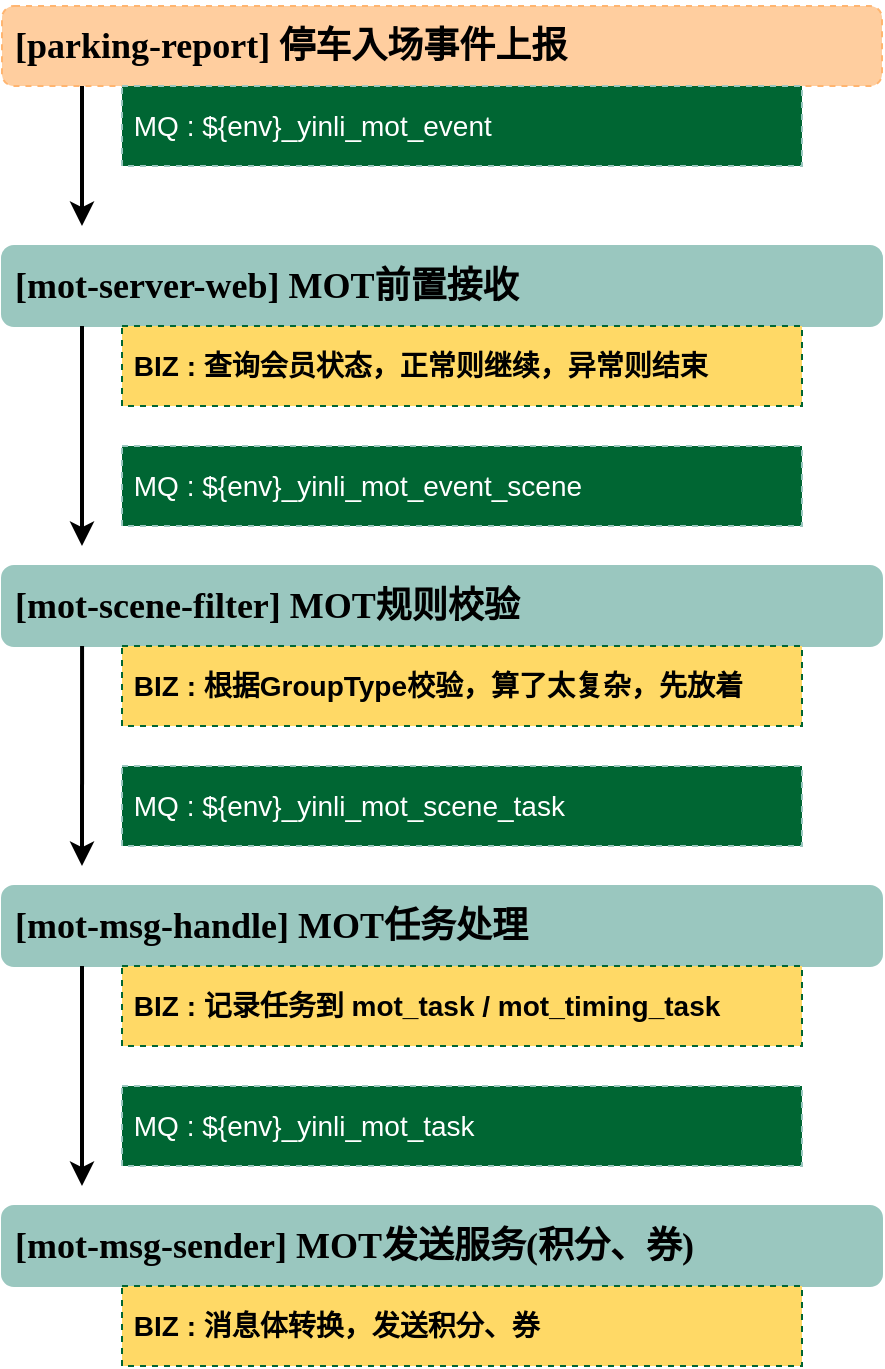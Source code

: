 <mxfile version="14.1.2" type="github">
  <diagram id="C5RBs43oDa-KdzZeNtuy" name="Page-1">
    <mxGraphModel dx="1422" dy="762" grid="1" gridSize="10" guides="1" tooltips="1" connect="1" arrows="1" fold="1" page="1" pageScale="1" pageWidth="827" pageHeight="1169" math="0" shadow="0">
      <root>
        <mxCell id="WIyWlLk6GJQsqaUBKTNV-0" />
        <mxCell id="WIyWlLk6GJQsqaUBKTNV-1" parent="WIyWlLk6GJQsqaUBKTNV-0" />
        <mxCell id="sNflH9_Xu9aTYOmNW74D-0" value="&lt;pre&gt;&lt;span style=&quot;background-color: rgb(255 , 206 , 159)&quot;&gt;&lt;b style=&quot;font-size: 18px ; font-family: &amp;#34;verdana&amp;#34; ; white-space: normal&quot;&gt;&amp;nbsp;[parking-report]&amp;nbsp;&lt;/b&gt;&lt;font style=&quot;font-size: 18px&quot; face=&quot;Verdana&quot;&gt;&lt;b&gt;停车入场事件上报 &lt;/b&gt;&lt;/font&gt;&lt;/span&gt;&lt;/pre&gt;" style="rounded=1;whiteSpace=wrap;html=1;align=left;fillColor=#FFCE9F;dashed=1;strokeColor=#FFB570;" vertex="1" parent="WIyWlLk6GJQsqaUBKTNV-1">
          <mxGeometry x="40" y="120" width="440" height="40" as="geometry" />
        </mxCell>
        <mxCell id="sNflH9_Xu9aTYOmNW74D-1" value="&lt;pre&gt;&lt;span style=&quot;background-color: rgb(154 , 199 , 191)&quot;&gt;&lt;b style=&quot;font-size: 18px ; font-family: &amp;#34;verdana&amp;#34; ; white-space: normal&quot;&gt;&amp;nbsp;[mot-server-web]&amp;nbsp;&lt;/b&gt;&lt;font style=&quot;font-size: 18px&quot; face=&quot;Verdana&quot;&gt;&lt;b&gt;MOT前置接收&lt;/b&gt;&lt;/font&gt;&lt;/span&gt;&lt;/pre&gt;" style="rounded=1;whiteSpace=wrap;html=1;align=left;fillColor=#9AC7BF;strokeColor=#9AC7BF;" vertex="1" parent="WIyWlLk6GJQsqaUBKTNV-1">
          <mxGeometry x="40" y="240" width="440" height="40" as="geometry" />
        </mxCell>
        <mxCell id="sNflH9_Xu9aTYOmNW74D-2" value="&lt;pre&gt;&lt;span style=&quot;background-color: rgb(154 , 199 , 191)&quot;&gt;&lt;b style=&quot;font-size: 18px ; font-family: &amp;#34;verdana&amp;#34; ; white-space: normal&quot;&gt;&amp;nbsp;[mot-scene-filter]&amp;nbsp;&lt;/b&gt;&lt;font style=&quot;font-size: 18px&quot; face=&quot;Verdana&quot;&gt;&lt;b&gt;MOT规则校验&lt;/b&gt;&lt;/font&gt;&lt;/span&gt;&lt;/pre&gt;" style="rounded=1;whiteSpace=wrap;html=1;align=left;fillColor=#9AC7BF;strokeColor=#9AC7BF;" vertex="1" parent="WIyWlLk6GJQsqaUBKTNV-1">
          <mxGeometry x="40" y="400" width="440" height="40" as="geometry" />
        </mxCell>
        <mxCell id="sNflH9_Xu9aTYOmNW74D-4" value="" style="endArrow=classic;html=1;strokeWidth=2;" edge="1" parent="WIyWlLk6GJQsqaUBKTNV-1">
          <mxGeometry width="50" height="50" relative="1" as="geometry">
            <mxPoint x="80" y="160" as="sourcePoint" />
            <mxPoint x="80" y="230" as="targetPoint" />
          </mxGeometry>
        </mxCell>
        <mxCell id="sNflH9_Xu9aTYOmNW74D-5" value="" style="endArrow=classic;html=1;strokeWidth=2;" edge="1" parent="WIyWlLk6GJQsqaUBKTNV-1">
          <mxGeometry width="50" height="50" relative="1" as="geometry">
            <mxPoint x="80" y="280" as="sourcePoint" />
            <mxPoint x="80" y="390" as="targetPoint" />
          </mxGeometry>
        </mxCell>
        <mxCell id="sNflH9_Xu9aTYOmNW74D-6" value="" style="endArrow=classic;html=1;strokeWidth=2;exitX=0.091;exitY=1;exitDx=0;exitDy=0;exitPerimeter=0;" edge="1" parent="WIyWlLk6GJQsqaUBKTNV-1" source="sNflH9_Xu9aTYOmNW74D-2">
          <mxGeometry width="50" height="50" relative="1" as="geometry">
            <mxPoint x="80" y="450" as="sourcePoint" />
            <mxPoint x="80" y="550" as="targetPoint" />
          </mxGeometry>
        </mxCell>
        <mxCell id="sNflH9_Xu9aTYOmNW74D-9" value="&lt;span style=&quot;color: rgb(255 , 255 , 255) ; white-space: normal&quot;&gt;&lt;font style=&quot;font-size: 14px&quot;&gt;&amp;nbsp;MQ : ${env}_yinli_mot_event&lt;/font&gt;&lt;/span&gt;" style="rounded=0;whiteSpace=wrap;html=1;dashed=1;strokeColor=#9AC7BF;fillColor=#006633;align=left;" vertex="1" parent="WIyWlLk6GJQsqaUBKTNV-1">
          <mxGeometry x="100" y="160" width="340" height="40" as="geometry" />
        </mxCell>
        <mxCell id="sNflH9_Xu9aTYOmNW74D-10" value="&lt;span style=&quot;color: rgb(255 , 255 , 255) ; white-space: normal&quot;&gt;&lt;font style=&quot;font-size: 14px&quot;&gt;&amp;nbsp;MQ : ${env}_yinli_mot_event_scene&lt;/font&gt;&lt;/span&gt;" style="rounded=0;whiteSpace=wrap;html=1;dashed=1;strokeColor=#9AC7BF;fillColor=#006633;align=left;" vertex="1" parent="WIyWlLk6GJQsqaUBKTNV-1">
          <mxGeometry x="100" y="340" width="340" height="40" as="geometry" />
        </mxCell>
        <mxCell id="sNflH9_Xu9aTYOmNW74D-11" value="&lt;span style=&quot;color: rgb(255 , 255 , 255) ; white-space: normal&quot;&gt;&lt;font style=&quot;font-size: 14px&quot;&gt;&amp;nbsp;MQ : ${env}_yinli_mot_scene_task&lt;/font&gt;&lt;/span&gt;" style="rounded=0;whiteSpace=wrap;html=1;dashed=1;strokeColor=#9AC7BF;fillColor=#006633;align=left;" vertex="1" parent="WIyWlLk6GJQsqaUBKTNV-1">
          <mxGeometry x="100" y="500" width="340" height="40" as="geometry" />
        </mxCell>
        <mxCell id="sNflH9_Xu9aTYOmNW74D-13" value="&lt;font style=&quot;font-size: 14px&quot;&gt;&lt;b&gt;&amp;nbsp;BIZ : 查询会员状态，正常则继续，异常则结束&lt;/b&gt;&lt;/font&gt;" style="rounded=0;whiteSpace=wrap;html=1;dashed=1;strokeColor=#006633;strokeWidth=1;fillColor=#FFD966;align=left;" vertex="1" parent="WIyWlLk6GJQsqaUBKTNV-1">
          <mxGeometry x="100" y="280" width="340" height="40" as="geometry" />
        </mxCell>
        <mxCell id="sNflH9_Xu9aTYOmNW74D-14" value="&lt;font style=&quot;font-size: 14px&quot;&gt;&lt;b&gt;&amp;nbsp;BIZ : 根据GroupType校验，算了太复杂，先放着&lt;/b&gt;&lt;/font&gt;" style="rounded=0;whiteSpace=wrap;html=1;dashed=1;strokeColor=#006633;strokeWidth=1;fillColor=#FFD966;align=left;" vertex="1" parent="WIyWlLk6GJQsqaUBKTNV-1">
          <mxGeometry x="100" y="440" width="340" height="40" as="geometry" />
        </mxCell>
        <mxCell id="sNflH9_Xu9aTYOmNW74D-15" value="&lt;pre&gt;&lt;span style=&quot;background-color: rgb(154 , 199 , 191)&quot;&gt;&lt;font style=&quot;font-size: 18px&quot; face=&quot;Verdana&quot;&gt;&lt;b&gt; &lt;/b&gt;&lt;/font&gt;&lt;b style=&quot;font-size: 18px ; font-family: &amp;#34;verdana&amp;#34; ; white-space: normal&quot;&gt;[mot-msg-handle]&amp;nbsp;&lt;/b&gt;&lt;b style=&quot;font-size: 18px ; font-family: &amp;#34;verdana&amp;#34; ; white-space: normal&quot;&gt;MOT任务处理&lt;/b&gt;&lt;/span&gt;&lt;/pre&gt;" style="rounded=1;whiteSpace=wrap;html=1;align=left;strokeColor=#9AC7BF;fillColor=#9AC7BF;" vertex="1" parent="WIyWlLk6GJQsqaUBKTNV-1">
          <mxGeometry x="40" y="560" width="440" height="40" as="geometry" />
        </mxCell>
        <mxCell id="sNflH9_Xu9aTYOmNW74D-16" value="&lt;pre&gt;&lt;span style=&quot;background-color: rgb(154 , 199 , 191)&quot;&gt;&lt;font style=&quot;font-size: 18px&quot; face=&quot;Verdana&quot;&gt;&lt;b&gt; &lt;/b&gt;&lt;/font&gt;&lt;b style=&quot;font-size: 18px ; font-family: &amp;#34;verdana&amp;#34; ; white-space: normal&quot;&gt;[mot-msg-sender]&amp;nbsp;&lt;/b&gt;&lt;b style=&quot;font-size: 18px ; font-family: &amp;#34;verdana&amp;#34; ; white-space: normal&quot;&gt;MOT发送服务(积分、券)&lt;/b&gt;&lt;/span&gt;&lt;/pre&gt;" style="rounded=1;whiteSpace=wrap;html=1;align=left;fillColor=#9AC7BF;strokeColor=#9AC7BF;" vertex="1" parent="WIyWlLk6GJQsqaUBKTNV-1">
          <mxGeometry x="40" y="720" width="440" height="40" as="geometry" />
        </mxCell>
        <mxCell id="sNflH9_Xu9aTYOmNW74D-17" value="" style="endArrow=classic;html=1;strokeWidth=2;" edge="1" parent="WIyWlLk6GJQsqaUBKTNV-1">
          <mxGeometry width="50" height="50" relative="1" as="geometry">
            <mxPoint x="80" y="600" as="sourcePoint" />
            <mxPoint x="80" y="710" as="targetPoint" />
          </mxGeometry>
        </mxCell>
        <mxCell id="sNflH9_Xu9aTYOmNW74D-18" value="&lt;span style=&quot;color: rgb(255 , 255 , 255) ; white-space: normal&quot;&gt;&lt;font style=&quot;font-size: 14px&quot;&gt;&amp;nbsp;MQ : ${env}_yinli_mot_task&lt;/font&gt;&lt;/span&gt;" style="rounded=0;whiteSpace=wrap;html=1;dashed=1;strokeColor=#9AC7BF;fillColor=#006633;align=left;" vertex="1" parent="WIyWlLk6GJQsqaUBKTNV-1">
          <mxGeometry x="100" y="660" width="340" height="40" as="geometry" />
        </mxCell>
        <mxCell id="sNflH9_Xu9aTYOmNW74D-19" value="&lt;font style=&quot;font-size: 14px&quot;&gt;&lt;b&gt;&amp;nbsp;BIZ : 记录任务到 mot_task / mot_timing_task&lt;/b&gt;&lt;/font&gt;" style="rounded=0;whiteSpace=wrap;html=1;dashed=1;strokeColor=#006633;strokeWidth=1;fillColor=#FFD966;align=left;" vertex="1" parent="WIyWlLk6GJQsqaUBKTNV-1">
          <mxGeometry x="100" y="600" width="340" height="40" as="geometry" />
        </mxCell>
        <mxCell id="sNflH9_Xu9aTYOmNW74D-21" value="&lt;font style=&quot;font-size: 14px&quot;&gt;&lt;b&gt;&amp;nbsp;BIZ : 消息体&lt;/b&gt;&lt;/font&gt;&lt;b style=&quot;font-size: 14px&quot;&gt;转换，发送积分、券&lt;/b&gt;" style="rounded=0;whiteSpace=wrap;html=1;dashed=1;strokeColor=#006633;strokeWidth=1;fillColor=#FFD966;align=left;" vertex="1" parent="WIyWlLk6GJQsqaUBKTNV-1">
          <mxGeometry x="100" y="760" width="340" height="40" as="geometry" />
        </mxCell>
      </root>
    </mxGraphModel>
  </diagram>
</mxfile>
